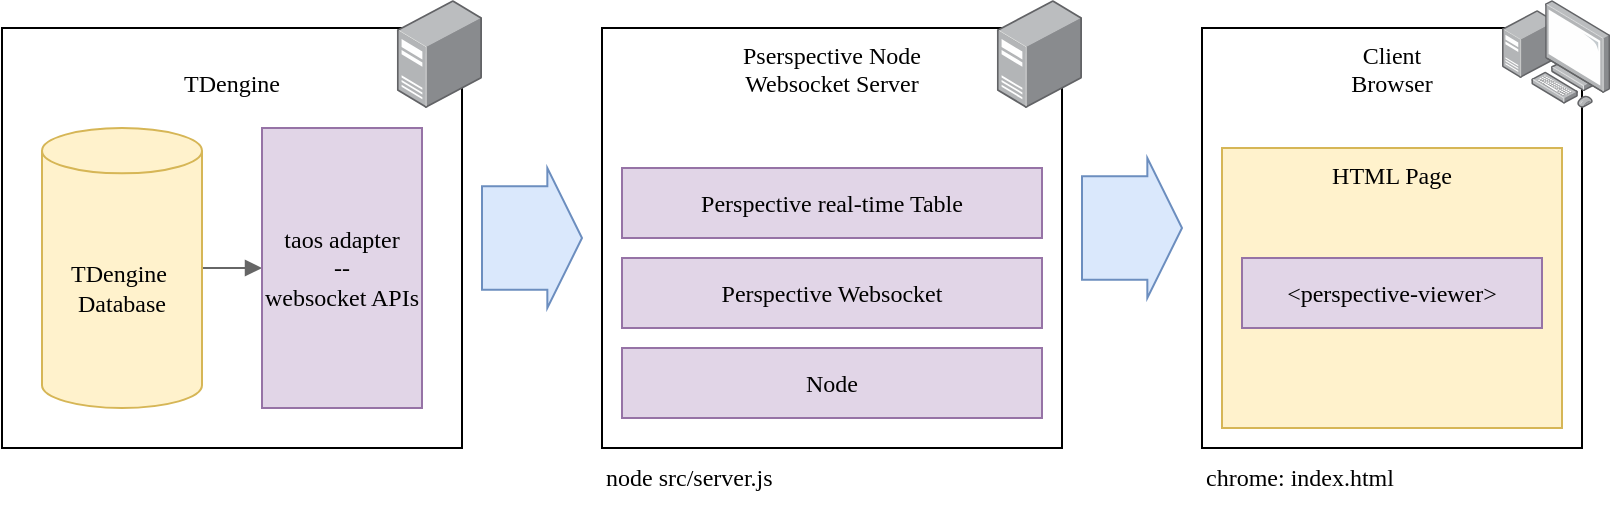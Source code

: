 <mxfile version="26.1.3" pages="4">
  <diagram name="node" id="B5M-bgRcvWeri35WorwF">
    <mxGraphModel dx="1298" dy="1133" grid="1" gridSize="10" guides="1" tooltips="1" connect="1" arrows="1" fold="1" page="1" pageScale="1" pageWidth="1100" pageHeight="850" math="0" shadow="0">
      <root>
        <mxCell id="0" />
        <mxCell id="1" parent="0" />
        <mxCell id="3DB2nRaoyDR9YqysZsZi-1" value="&lt;div&gt;&lt;br&gt;&lt;/div&gt;&lt;div&gt;TDengine&lt;/div&gt;" style="rounded=0;whiteSpace=wrap;html=1;fontFamily=Ubuntu;fontSource=https%3A%2F%2Ffonts.googleapis.com%2Fcss%3Ffamily%3DUbuntu;verticalAlign=top;" parent="1" vertex="1">
          <mxGeometry x="30" y="54" width="230" height="210" as="geometry" />
        </mxCell>
        <mxCell id="3DB2nRaoyDR9YqysZsZi-4" style="edgeStyle=orthogonalEdgeStyle;rounded=0;orthogonalLoop=1;jettySize=auto;html=1;exitX=1;exitY=0.5;exitDx=0;exitDy=0;exitPerimeter=0;entryX=0;entryY=0.5;entryDx=0;entryDy=0;endArrow=block;endFill=1;strokeColor=#666666;" parent="1" source="3DB2nRaoyDR9YqysZsZi-2" target="3DB2nRaoyDR9YqysZsZi-3" edge="1">
          <mxGeometry relative="1" as="geometry" />
        </mxCell>
        <mxCell id="3DB2nRaoyDR9YqysZsZi-2" value="&lt;div&gt;TDengine&amp;nbsp;&lt;/div&gt;&lt;div&gt;Database&lt;/div&gt;" style="shape=cylinder3;whiteSpace=wrap;html=1;boundedLbl=1;backgroundOutline=1;size=11.333;fillColor=#fff2cc;strokeColor=#d6b656;fontFamily=Ubuntu;fontSource=https%3A%2F%2Ffonts.googleapis.com%2Fcss%3Ffamily%3DUbuntu;" parent="1" vertex="1">
          <mxGeometry x="50" y="104" width="80" height="140" as="geometry" />
        </mxCell>
        <mxCell id="3DB2nRaoyDR9YqysZsZi-3" value="&lt;div&gt;taos adapter&lt;/div&gt;&lt;div&gt;--&lt;/div&gt;&lt;div&gt;websocket APIs&lt;/div&gt;" style="rounded=0;whiteSpace=wrap;html=1;fontFamily=Ubuntu;fontSource=https%3A%2F%2Ffonts.googleapis.com%2Fcss%3Ffamily%3DUbuntu;fillColor=#e1d5e7;strokeColor=#9673a6;" parent="1" vertex="1">
          <mxGeometry x="160" y="104" width="80" height="140" as="geometry" />
        </mxCell>
        <mxCell id="3DB2nRaoyDR9YqysZsZi-5" value="&lt;div&gt;Pserspective Node&lt;/div&gt;&lt;div&gt;Websocket Server&lt;/div&gt;" style="rounded=0;whiteSpace=wrap;html=1;fontFamily=Ubuntu;fontSource=https%3A%2F%2Ffonts.googleapis.com%2Fcss%3Ffamily%3DUbuntu;verticalAlign=top;" parent="1" vertex="1">
          <mxGeometry x="330" y="54" width="230" height="210" as="geometry" />
        </mxCell>
        <mxCell id="3DB2nRaoyDR9YqysZsZi-6" value="Node" style="rounded=0;whiteSpace=wrap;html=1;fontFamily=Ubuntu;fontSource=https%3A%2F%2Ffonts.googleapis.com%2Fcss%3Ffamily%3DUbuntu;fillColor=#e1d5e7;strokeColor=#9673a6;" parent="1" vertex="1">
          <mxGeometry x="340" y="214" width="210" height="35" as="geometry" />
        </mxCell>
        <mxCell id="3DB2nRaoyDR9YqysZsZi-7" value="Perspective Websocket" style="rounded=0;whiteSpace=wrap;html=1;fontFamily=Ubuntu;fontSource=https%3A%2F%2Ffonts.googleapis.com%2Fcss%3Ffamily%3DUbuntu;fillColor=#e1d5e7;strokeColor=#9673a6;" parent="1" vertex="1">
          <mxGeometry x="340" y="169" width="210" height="35" as="geometry" />
        </mxCell>
        <mxCell id="3DB2nRaoyDR9YqysZsZi-8" value="Perspective real-time Table" style="rounded=0;whiteSpace=wrap;html=1;fontFamily=Ubuntu;fontSource=https%3A%2F%2Ffonts.googleapis.com%2Fcss%3Ffamily%3DUbuntu;fillColor=#e1d5e7;strokeColor=#9673a6;" parent="1" vertex="1">
          <mxGeometry x="340" y="124" width="210" height="35" as="geometry" />
        </mxCell>
        <mxCell id="3DB2nRaoyDR9YqysZsZi-9" value="&lt;div&gt;Client&lt;/div&gt;&lt;div&gt;Browser&lt;/div&gt;" style="rounded=0;whiteSpace=wrap;html=1;fontFamily=Ubuntu;fontSource=https%3A%2F%2Ffonts.googleapis.com%2Fcss%3Ffamily%3DUbuntu;verticalAlign=top;" parent="1" vertex="1">
          <mxGeometry x="630" y="54" width="190" height="210" as="geometry" />
        </mxCell>
        <mxCell id="3DB2nRaoyDR9YqysZsZi-10" value="HTML Page" style="rounded=0;whiteSpace=wrap;html=1;fontFamily=Ubuntu;fontSource=https%3A%2F%2Ffonts.googleapis.com%2Fcss%3Ffamily%3DUbuntu;fillColor=#fff2cc;strokeColor=#d6b656;verticalAlign=top;" parent="1" vertex="1">
          <mxGeometry x="640" y="114" width="170" height="140" as="geometry" />
        </mxCell>
        <mxCell id="3DB2nRaoyDR9YqysZsZi-11" value="&amp;lt;perspective-viewer&amp;gt;" style="rounded=0;whiteSpace=wrap;html=1;fontFamily=Ubuntu;fontSource=https%3A%2F%2Ffonts.googleapis.com%2Fcss%3Ffamily%3DUbuntu;fillColor=#e1d5e7;strokeColor=#9673a6;" parent="1" vertex="1">
          <mxGeometry x="650" y="169" width="150" height="35" as="geometry" />
        </mxCell>
        <mxCell id="3DB2nRaoyDR9YqysZsZi-16" value="" style="image;points=[];aspect=fixed;html=1;align=center;shadow=0;dashed=0;image=img/lib/allied_telesis/computer_and_terminals/Personal_Computer_with_Server.svg;" parent="1" vertex="1">
          <mxGeometry x="780" y="40" width="54" height="54" as="geometry" />
        </mxCell>
        <mxCell id="3DB2nRaoyDR9YqysZsZi-19" value="" style="html=1;shadow=0;dashed=0;align=center;verticalAlign=middle;shape=mxgraph.arrows2.arrow;dy=0.26;dx=17.33;notch=0;fillColor=#dae8fc;strokeColor=#6c8ebf;" parent="1" vertex="1">
          <mxGeometry x="270" y="124" width="50" height="70" as="geometry" />
        </mxCell>
        <mxCell id="3DB2nRaoyDR9YqysZsZi-20" value="" style="html=1;shadow=0;dashed=0;align=center;verticalAlign=middle;shape=mxgraph.arrows2.arrow;dy=0.26;dx=17.33;notch=0;fillColor=#dae8fc;strokeColor=#6c8ebf;" parent="1" vertex="1">
          <mxGeometry x="570" y="119" width="50" height="70" as="geometry" />
        </mxCell>
        <mxCell id="3DB2nRaoyDR9YqysZsZi-21" value="" style="image;points=[];aspect=fixed;html=1;align=center;shadow=0;dashed=0;image=img/lib/allied_telesis/computer_and_terminals/Server_Desktop.svg;" parent="1" vertex="1">
          <mxGeometry x="227.4" y="40" width="42.6" height="54" as="geometry" />
        </mxCell>
        <mxCell id="3DB2nRaoyDR9YqysZsZi-22" value="" style="image;points=[];aspect=fixed;html=1;align=center;shadow=0;dashed=0;image=img/lib/allied_telesis/computer_and_terminals/Server_Desktop.svg;" parent="1" vertex="1">
          <mxGeometry x="527.4" y="40" width="42.6" height="54" as="geometry" />
        </mxCell>
        <mxCell id="3DB2nRaoyDR9YqysZsZi-24" value="node src/server.js" style="text;html=1;align=left;verticalAlign=middle;whiteSpace=wrap;rounded=0;fontFamily=Ubuntu;fontSource=https%3A%2F%2Ffonts.googleapis.com%2Fcss%3Ffamily%3DUbuntu;" parent="1" vertex="1">
          <mxGeometry x="330" y="264" width="190" height="30" as="geometry" />
        </mxCell>
        <mxCell id="3DB2nRaoyDR9YqysZsZi-25" value="chrome: index.html" style="text;html=1;align=left;verticalAlign=middle;whiteSpace=wrap;rounded=0;fontFamily=Ubuntu;fontSource=https%3A%2F%2Ffonts.googleapis.com%2Fcss%3Ffamily%3DUbuntu;" parent="1" vertex="1">
          <mxGeometry x="630" y="264" width="190" height="30" as="geometry" />
        </mxCell>
      </root>
    </mxGraphModel>
  </diagram>
  <diagram name="python" id="6cXk0QarSE0M4naugFoi">
    <mxGraphModel dx="1298" dy="1133" grid="1" gridSize="10" guides="1" tooltips="1" connect="1" arrows="1" fold="1" page="1" pageScale="1" pageWidth="1100" pageHeight="850" math="0" shadow="0">
      <root>
        <mxCell id="Ne_f5schrmnhpvk4-lwi-0" />
        <mxCell id="Ne_f5schrmnhpvk4-lwi-1" parent="Ne_f5schrmnhpvk4-lwi-0" />
        <mxCell id="Ne_f5schrmnhpvk4-lwi-2" value="&lt;div&gt;&lt;br&gt;&lt;/div&gt;&lt;div&gt;TDengine&lt;/div&gt;" style="rounded=0;whiteSpace=wrap;html=1;fontFamily=Ubuntu;fontSource=https%3A%2F%2Ffonts.googleapis.com%2Fcss%3Ffamily%3DUbuntu;verticalAlign=top;" vertex="1" parent="Ne_f5schrmnhpvk4-lwi-1">
          <mxGeometry x="30" y="54" width="230" height="210" as="geometry" />
        </mxCell>
        <mxCell id="Ne_f5schrmnhpvk4-lwi-3" style="edgeStyle=orthogonalEdgeStyle;rounded=0;orthogonalLoop=1;jettySize=auto;html=1;exitX=1;exitY=0.5;exitDx=0;exitDy=0;exitPerimeter=0;entryX=0;entryY=0.5;entryDx=0;entryDy=0;endArrow=block;endFill=1;strokeColor=#666666;" edge="1" parent="Ne_f5schrmnhpvk4-lwi-1" source="Ne_f5schrmnhpvk4-lwi-4" target="Ne_f5schrmnhpvk4-lwi-5">
          <mxGeometry relative="1" as="geometry" />
        </mxCell>
        <mxCell id="Ne_f5schrmnhpvk4-lwi-4" value="&lt;div&gt;TDengine&amp;nbsp;&lt;/div&gt;&lt;div&gt;Database&lt;/div&gt;" style="shape=cylinder3;whiteSpace=wrap;html=1;boundedLbl=1;backgroundOutline=1;size=11.333;fillColor=#fff2cc;strokeColor=#d6b656;fontFamily=Ubuntu;fontSource=https%3A%2F%2Ffonts.googleapis.com%2Fcss%3Ffamily%3DUbuntu;" vertex="1" parent="Ne_f5schrmnhpvk4-lwi-1">
          <mxGeometry x="50" y="104" width="80" height="140" as="geometry" />
        </mxCell>
        <mxCell id="Ne_f5schrmnhpvk4-lwi-5" value="&lt;div&gt;taos adapter&lt;/div&gt;" style="rounded=0;whiteSpace=wrap;html=1;fontFamily=Ubuntu;fontSource=https%3A%2F%2Ffonts.googleapis.com%2Fcss%3Ffamily%3DUbuntu;fillColor=#e1d5e7;strokeColor=#9673a6;" vertex="1" parent="Ne_f5schrmnhpvk4-lwi-1">
          <mxGeometry x="160" y="104" width="80" height="140" as="geometry" />
        </mxCell>
        <mxCell id="Ne_f5schrmnhpvk4-lwi-6" value="&lt;div&gt;Pserspective Python&lt;/div&gt;&lt;div&gt;Websocket Server&lt;/div&gt;" style="rounded=0;whiteSpace=wrap;html=1;fontFamily=Ubuntu;fontSource=https%3A%2F%2Ffonts.googleapis.com%2Fcss%3Ffamily%3DUbuntu;verticalAlign=top;" vertex="1" parent="Ne_f5schrmnhpvk4-lwi-1">
          <mxGeometry x="330" y="54" width="230" height="210" as="geometry" />
        </mxCell>
        <mxCell id="Ne_f5schrmnhpvk4-lwi-7" value="Tornado Server" style="rounded=0;whiteSpace=wrap;html=1;fontFamily=Ubuntu;fontSource=https%3A%2F%2Ffonts.googleapis.com%2Fcss%3Ffamily%3DUbuntu;fillColor=#e1d5e7;strokeColor=#9673a6;" vertex="1" parent="Ne_f5schrmnhpvk4-lwi-1">
          <mxGeometry x="340" y="214" width="210" height="35" as="geometry" />
        </mxCell>
        <mxCell id="Ne_f5schrmnhpvk4-lwi-8" value="Perspective Websocket" style="rounded=0;whiteSpace=wrap;html=1;fontFamily=Ubuntu;fontSource=https%3A%2F%2Ffonts.googleapis.com%2Fcss%3Ffamily%3DUbuntu;fillColor=#e1d5e7;strokeColor=#9673a6;" vertex="1" parent="Ne_f5schrmnhpvk4-lwi-1">
          <mxGeometry x="340" y="169" width="210" height="35" as="geometry" />
        </mxCell>
        <mxCell id="Ne_f5schrmnhpvk4-lwi-9" value="Perspective real-time Table" style="rounded=0;whiteSpace=wrap;html=1;fontFamily=Ubuntu;fontSource=https%3A%2F%2Ffonts.googleapis.com%2Fcss%3Ffamily%3DUbuntu;fillColor=#e1d5e7;strokeColor=#9673a6;" vertex="1" parent="Ne_f5schrmnhpvk4-lwi-1">
          <mxGeometry x="340" y="124" width="210" height="35" as="geometry" />
        </mxCell>
        <mxCell id="Ne_f5schrmnhpvk4-lwi-10" value="&lt;div&gt;Client&lt;/div&gt;&lt;div&gt;Browser&lt;/div&gt;" style="rounded=0;whiteSpace=wrap;html=1;fontFamily=Ubuntu;fontSource=https%3A%2F%2Ffonts.googleapis.com%2Fcss%3Ffamily%3DUbuntu;verticalAlign=top;" vertex="1" parent="Ne_f5schrmnhpvk4-lwi-1">
          <mxGeometry x="630" y="54" width="190" height="210" as="geometry" />
        </mxCell>
        <mxCell id="Ne_f5schrmnhpvk4-lwi-11" value="HTML Page" style="rounded=0;whiteSpace=wrap;html=1;fontFamily=Ubuntu;fontSource=https%3A%2F%2Ffonts.googleapis.com%2Fcss%3Ffamily%3DUbuntu;fillColor=#fff2cc;strokeColor=#d6b656;verticalAlign=top;" vertex="1" parent="Ne_f5schrmnhpvk4-lwi-1">
          <mxGeometry x="640" y="114" width="170" height="140" as="geometry" />
        </mxCell>
        <mxCell id="Ne_f5schrmnhpvk4-lwi-12" value="&amp;lt;perspective-viewer&amp;gt;" style="rounded=0;whiteSpace=wrap;html=1;fontFamily=Ubuntu;fontSource=https%3A%2F%2Ffonts.googleapis.com%2Fcss%3Ffamily%3DUbuntu;fillColor=#e1d5e7;strokeColor=#9673a6;" vertex="1" parent="Ne_f5schrmnhpvk4-lwi-1">
          <mxGeometry x="650" y="169" width="150" height="35" as="geometry" />
        </mxCell>
        <mxCell id="Ne_f5schrmnhpvk4-lwi-13" value="" style="image;points=[];aspect=fixed;html=1;align=center;shadow=0;dashed=0;image=img/lib/allied_telesis/computer_and_terminals/Personal_Computer_with_Server.svg;" vertex="1" parent="Ne_f5schrmnhpvk4-lwi-1">
          <mxGeometry x="780" y="40" width="54" height="54" as="geometry" />
        </mxCell>
        <mxCell id="Ne_f5schrmnhpvk4-lwi-14" value="" style="html=1;shadow=0;dashed=0;align=center;verticalAlign=middle;shape=mxgraph.arrows2.arrow;dy=0.26;dx=17.33;notch=0;fillColor=#dae8fc;strokeColor=#6c8ebf;" vertex="1" parent="Ne_f5schrmnhpvk4-lwi-1">
          <mxGeometry x="270" y="124" width="50" height="70" as="geometry" />
        </mxCell>
        <mxCell id="Ne_f5schrmnhpvk4-lwi-15" value="" style="html=1;shadow=0;dashed=0;align=center;verticalAlign=middle;shape=mxgraph.arrows2.arrow;dy=0.26;dx=17.33;notch=0;fillColor=#dae8fc;strokeColor=#6c8ebf;" vertex="1" parent="Ne_f5schrmnhpvk4-lwi-1">
          <mxGeometry x="570" y="119" width="50" height="70" as="geometry" />
        </mxCell>
        <mxCell id="Ne_f5schrmnhpvk4-lwi-16" value="" style="image;points=[];aspect=fixed;html=1;align=center;shadow=0;dashed=0;image=img/lib/allied_telesis/computer_and_terminals/Server_Desktop.svg;" vertex="1" parent="Ne_f5schrmnhpvk4-lwi-1">
          <mxGeometry x="227.4" y="40" width="42.6" height="54" as="geometry" />
        </mxCell>
        <mxCell id="Ne_f5schrmnhpvk4-lwi-17" value="" style="image;points=[];aspect=fixed;html=1;align=center;shadow=0;dashed=0;image=img/lib/allied_telesis/computer_and_terminals/Server_Desktop.svg;" vertex="1" parent="Ne_f5schrmnhpvk4-lwi-1">
          <mxGeometry x="529" y="40" width="42.6" height="54" as="geometry" />
        </mxCell>
        <mxCell id="Ne_f5schrmnhpvk4-lwi-19" value="python server.py" style="text;html=1;align=left;verticalAlign=middle;whiteSpace=wrap;rounded=0;fontFamily=Ubuntu;fontSource=https%3A%2F%2Ffonts.googleapis.com%2Fcss%3Ffamily%3DUbuntu;" vertex="1" parent="Ne_f5schrmnhpvk4-lwi-1">
          <mxGeometry x="330" y="264" width="190" height="30" as="geometry" />
        </mxCell>
        <mxCell id="Ne_f5schrmnhpvk4-lwi-20" value="chrome: index.html" style="text;html=1;align=left;verticalAlign=middle;whiteSpace=wrap;rounded=0;fontFamily=Ubuntu;fontSource=https%3A%2F%2Ffonts.googleapis.com%2Fcss%3Ffamily%3DUbuntu;" vertex="1" parent="Ne_f5schrmnhpvk4-lwi-1">
          <mxGeometry x="630" y="264" width="190" height="30" as="geometry" />
        </mxCell>
      </root>
    </mxGraphModel>
  </diagram>
  <diagram name="node producer" id="t4yKkUKDXdBHHCIQpVuo">
    <mxGraphModel dx="1298" dy="1133" grid="1" gridSize="10" guides="1" tooltips="1" connect="1" arrows="1" fold="1" page="1" pageScale="1" pageWidth="1100" pageHeight="850" math="0" shadow="0">
      <root>
        <mxCell id="FnHWaOubG8meHujnA2q0-0" />
        <mxCell id="FnHWaOubG8meHujnA2q0-1" parent="FnHWaOubG8meHujnA2q0-0" />
        <mxCell id="FnHWaOubG8meHujnA2q0-2" value="&lt;div&gt;&lt;br&gt;&lt;/div&gt;&lt;div&gt;TDengine&lt;/div&gt;" style="rounded=0;whiteSpace=wrap;html=1;fontFamily=Ubuntu;fontSource=https%3A%2F%2Ffonts.googleapis.com%2Fcss%3Ffamily%3DUbuntu;verticalAlign=top;" vertex="1" parent="FnHWaOubG8meHujnA2q0-1">
          <mxGeometry x="30" y="54" width="230" height="210" as="geometry" />
        </mxCell>
        <mxCell id="FnHWaOubG8meHujnA2q0-3" style="edgeStyle=orthogonalEdgeStyle;rounded=0;orthogonalLoop=1;jettySize=auto;html=1;exitX=1;exitY=0.5;exitDx=0;exitDy=0;exitPerimeter=0;entryX=0;entryY=0.5;entryDx=0;entryDy=0;endArrow=block;endFill=1;strokeColor=#666666;" edge="1" parent="FnHWaOubG8meHujnA2q0-1" source="FnHWaOubG8meHujnA2q0-4" target="FnHWaOubG8meHujnA2q0-5">
          <mxGeometry relative="1" as="geometry" />
        </mxCell>
        <mxCell id="FnHWaOubG8meHujnA2q0-4" value="&lt;div&gt;TDengine&amp;nbsp;&lt;/div&gt;&lt;div&gt;Database&lt;/div&gt;" style="shape=cylinder3;whiteSpace=wrap;html=1;boundedLbl=1;backgroundOutline=1;size=11.333;fillColor=#fff2cc;strokeColor=#d6b656;fontFamily=Ubuntu;fontSource=https%3A%2F%2Ffonts.googleapis.com%2Fcss%3Ffamily%3DUbuntu;" vertex="1" parent="FnHWaOubG8meHujnA2q0-1">
          <mxGeometry x="50" y="104" width="80" height="140" as="geometry" />
        </mxCell>
        <mxCell id="FnHWaOubG8meHujnA2q0-5" value="&lt;div&gt;taos adapter&lt;/div&gt;&lt;div&gt;--&lt;/div&gt;&lt;div&gt;websocket APIs&lt;/div&gt;" style="rounded=0;whiteSpace=wrap;html=1;fontFamily=Ubuntu;fontSource=https%3A%2F%2Ffonts.googleapis.com%2Fcss%3Ffamily%3DUbuntu;fillColor=#e1d5e7;strokeColor=#9673a6;" vertex="1" parent="FnHWaOubG8meHujnA2q0-1">
          <mxGeometry x="160" y="104" width="80" height="140" as="geometry" />
        </mxCell>
        <mxCell id="FnHWaOubG8meHujnA2q0-6" value="&lt;br&gt;&lt;div&gt;producer.js&lt;/div&gt;" style="rounded=0;whiteSpace=wrap;html=1;fontFamily=Ubuntu;fontSource=https%3A%2F%2Ffonts.googleapis.com%2Fcss%3Ffamily%3DUbuntu;verticalAlign=top;" vertex="1" parent="FnHWaOubG8meHujnA2q0-1">
          <mxGeometry x="330" y="54" width="180" height="210" as="geometry" />
        </mxCell>
        <mxCell id="FnHWaOubG8meHujnA2q0-7" value="generate meters data" style="rounded=0;whiteSpace=wrap;html=1;fontFamily=Ubuntu;fontSource=https%3A%2F%2Ffonts.googleapis.com%2Fcss%3Ffamily%3DUbuntu;fillColor=#e1d5e7;strokeColor=#9673a6;" vertex="1" parent="FnHWaOubG8meHujnA2q0-1">
          <mxGeometry x="340" y="214" width="160" height="35" as="geometry" />
        </mxCell>
        <mxCell id="FnHWaOubG8meHujnA2q0-8" value="Insert into TDengine" style="rounded=0;whiteSpace=wrap;html=1;fontFamily=Ubuntu;fontSource=https%3A%2F%2Ffonts.googleapis.com%2Fcss%3Ffamily%3DUbuntu;fillColor=#e1d5e7;strokeColor=#9673a6;" vertex="1" parent="FnHWaOubG8meHujnA2q0-1">
          <mxGeometry x="340" y="169" width="160" height="35" as="geometry" />
        </mxCell>
        <mxCell id="FnHWaOubG8meHujnA2q0-14" value="" style="html=1;shadow=0;dashed=0;align=center;verticalAlign=middle;shape=mxgraph.arrows2.arrow;dy=0.26;dx=17.33;notch=0;fillColor=#dae8fc;strokeColor=#6c8ebf;rotation=-180;" vertex="1" parent="FnHWaOubG8meHujnA2q0-1">
          <mxGeometry x="270" y="124" width="50" height="70" as="geometry" />
        </mxCell>
        <mxCell id="FnHWaOubG8meHujnA2q0-16" value="" style="image;points=[];aspect=fixed;html=1;align=center;shadow=0;dashed=0;image=img/lib/allied_telesis/computer_and_terminals/Server_Desktop.svg;" vertex="1" parent="FnHWaOubG8meHujnA2q0-1">
          <mxGeometry x="227.4" y="40" width="42.6" height="54" as="geometry" />
        </mxCell>
        <mxCell id="FnHWaOubG8meHujnA2q0-17" value="" style="image;points=[];aspect=fixed;html=1;align=center;shadow=0;dashed=0;image=img/lib/allied_telesis/computer_and_terminals/Server_Desktop.svg;" vertex="1" parent="FnHWaOubG8meHujnA2q0-1">
          <mxGeometry x="477.4" y="40" width="42.6" height="54" as="geometry" />
        </mxCell>
        <mxCell id="FnHWaOubG8meHujnA2q0-18" value="&lt;div&gt;node src/producer.js&lt;/div&gt;" style="text;html=1;align=left;verticalAlign=middle;whiteSpace=wrap;rounded=0;fontFamily=Ubuntu;fontSource=https%3A%2F%2Ffonts.googleapis.com%2Fcss%3Ffamily%3DUbuntu;" vertex="1" parent="FnHWaOubG8meHujnA2q0-1">
          <mxGeometry x="330" y="264" width="190" height="30" as="geometry" />
        </mxCell>
      </root>
    </mxGraphModel>
  </diagram>
  <diagram name="python producer" id="_nezLuvw4tjSZ02BZE6T">
    <mxGraphModel dx="1298" dy="1133" grid="1" gridSize="10" guides="1" tooltips="1" connect="1" arrows="1" fold="1" page="1" pageScale="1" pageWidth="1100" pageHeight="850" math="0" shadow="0">
      <root>
        <mxCell id="AeGVVFo0T7421NXW-EZS-0" />
        <mxCell id="AeGVVFo0T7421NXW-EZS-1" parent="AeGVVFo0T7421NXW-EZS-0" />
        <mxCell id="AeGVVFo0T7421NXW-EZS-2" value="&lt;div&gt;&lt;br&gt;&lt;/div&gt;&lt;div&gt;TDengine&lt;/div&gt;" style="rounded=0;whiteSpace=wrap;html=1;fontFamily=Ubuntu;fontSource=https%3A%2F%2Ffonts.googleapis.com%2Fcss%3Ffamily%3DUbuntu;verticalAlign=top;" vertex="1" parent="AeGVVFo0T7421NXW-EZS-1">
          <mxGeometry x="30" y="54" width="230" height="210" as="geometry" />
        </mxCell>
        <mxCell id="AeGVVFo0T7421NXW-EZS-3" style="edgeStyle=orthogonalEdgeStyle;rounded=0;orthogonalLoop=1;jettySize=auto;html=1;exitX=1;exitY=0.5;exitDx=0;exitDy=0;exitPerimeter=0;entryX=0;entryY=0.5;entryDx=0;entryDy=0;endArrow=block;endFill=1;strokeColor=#666666;" edge="1" parent="AeGVVFo0T7421NXW-EZS-1" source="AeGVVFo0T7421NXW-EZS-4" target="AeGVVFo0T7421NXW-EZS-5">
          <mxGeometry relative="1" as="geometry" />
        </mxCell>
        <mxCell id="AeGVVFo0T7421NXW-EZS-4" value="&lt;div&gt;TDengine&amp;nbsp;&lt;/div&gt;&lt;div&gt;Database&lt;/div&gt;" style="shape=cylinder3;whiteSpace=wrap;html=1;boundedLbl=1;backgroundOutline=1;size=11.333;fillColor=#fff2cc;strokeColor=#d6b656;fontFamily=Ubuntu;fontSource=https%3A%2F%2Ffonts.googleapis.com%2Fcss%3Ffamily%3DUbuntu;" vertex="1" parent="AeGVVFo0T7421NXW-EZS-1">
          <mxGeometry x="50" y="104" width="80" height="140" as="geometry" />
        </mxCell>
        <mxCell id="AeGVVFo0T7421NXW-EZS-5" value="&lt;div&gt;taos adapter&lt;/div&gt;&lt;div&gt;--&lt;/div&gt;&lt;div&gt;websocket APIs&lt;/div&gt;" style="rounded=0;whiteSpace=wrap;html=1;fontFamily=Ubuntu;fontSource=https%3A%2F%2Ffonts.googleapis.com%2Fcss%3Ffamily%3DUbuntu;fillColor=#e1d5e7;strokeColor=#9673a6;" vertex="1" parent="AeGVVFo0T7421NXW-EZS-1">
          <mxGeometry x="160" y="104" width="80" height="140" as="geometry" />
        </mxCell>
        <mxCell id="AeGVVFo0T7421NXW-EZS-6" value="&lt;br&gt;&lt;div&gt;producer.py&lt;/div&gt;" style="rounded=0;whiteSpace=wrap;html=1;fontFamily=Ubuntu;fontSource=https%3A%2F%2Ffonts.googleapis.com%2Fcss%3Ffamily%3DUbuntu;verticalAlign=top;" vertex="1" parent="AeGVVFo0T7421NXW-EZS-1">
          <mxGeometry x="330" y="54" width="180" height="210" as="geometry" />
        </mxCell>
        <mxCell id="AeGVVFo0T7421NXW-EZS-7" value="generate meters data" style="rounded=0;whiteSpace=wrap;html=1;fontFamily=Ubuntu;fontSource=https%3A%2F%2Ffonts.googleapis.com%2Fcss%3Ffamily%3DUbuntu;fillColor=#e1d5e7;strokeColor=#9673a6;" vertex="1" parent="AeGVVFo0T7421NXW-EZS-1">
          <mxGeometry x="340" y="214" width="160" height="35" as="geometry" />
        </mxCell>
        <mxCell id="AeGVVFo0T7421NXW-EZS-8" value="Insert into TDengine" style="rounded=0;whiteSpace=wrap;html=1;fontFamily=Ubuntu;fontSource=https%3A%2F%2Ffonts.googleapis.com%2Fcss%3Ffamily%3DUbuntu;fillColor=#e1d5e7;strokeColor=#9673a6;" vertex="1" parent="AeGVVFo0T7421NXW-EZS-1">
          <mxGeometry x="340" y="169" width="160" height="35" as="geometry" />
        </mxCell>
        <mxCell id="AeGVVFo0T7421NXW-EZS-9" value="" style="html=1;shadow=0;dashed=0;align=center;verticalAlign=middle;shape=mxgraph.arrows2.arrow;dy=0.26;dx=17.33;notch=0;fillColor=#dae8fc;strokeColor=#6c8ebf;rotation=-180;" vertex="1" parent="AeGVVFo0T7421NXW-EZS-1">
          <mxGeometry x="270" y="124" width="50" height="70" as="geometry" />
        </mxCell>
        <mxCell id="AeGVVFo0T7421NXW-EZS-10" value="" style="image;points=[];aspect=fixed;html=1;align=center;shadow=0;dashed=0;image=img/lib/allied_telesis/computer_and_terminals/Server_Desktop.svg;" vertex="1" parent="AeGVVFo0T7421NXW-EZS-1">
          <mxGeometry x="227.4" y="40" width="42.6" height="54" as="geometry" />
        </mxCell>
        <mxCell id="AeGVVFo0T7421NXW-EZS-11" value="" style="image;points=[];aspect=fixed;html=1;align=center;shadow=0;dashed=0;image=img/lib/allied_telesis/computer_and_terminals/Server_Desktop.svg;" vertex="1" parent="AeGVVFo0T7421NXW-EZS-1">
          <mxGeometry x="477.4" y="40" width="42.6" height="54" as="geometry" />
        </mxCell>
        <mxCell id="AeGVVFo0T7421NXW-EZS-12" value="&lt;div&gt;node src/producer.js&lt;/div&gt;" style="text;html=1;align=left;verticalAlign=middle;whiteSpace=wrap;rounded=0;fontFamily=Ubuntu;fontSource=https%3A%2F%2Ffonts.googleapis.com%2Fcss%3Ffamily%3DUbuntu;" vertex="1" parent="AeGVVFo0T7421NXW-EZS-1">
          <mxGeometry x="330" y="264" width="190" height="30" as="geometry" />
        </mxCell>
      </root>
    </mxGraphModel>
  </diagram>
</mxfile>

